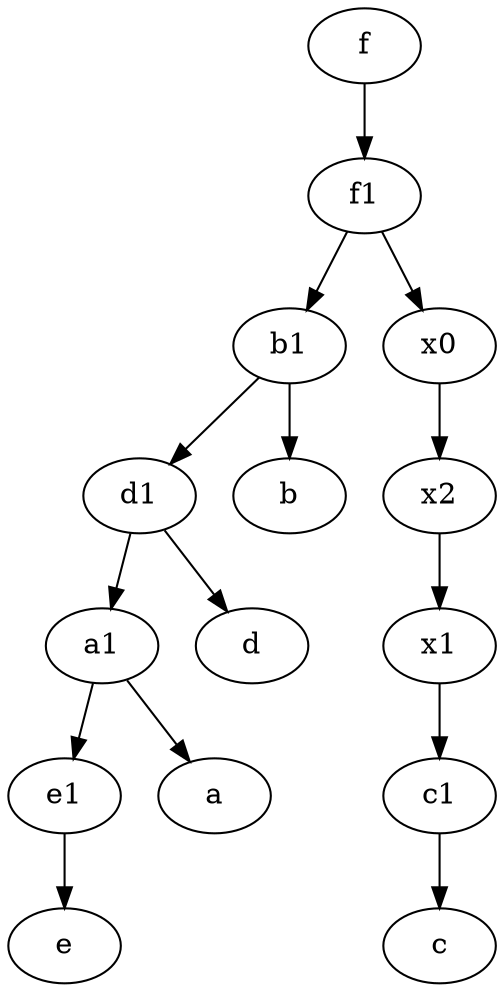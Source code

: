 digraph  {
	f1;
	f [pos="15,45!"];
	b1 [pos="45,20!"];
	x0;
	e1 [pos="25,45!"];
	x2;
	a1 [pos="40,15!"];
	d1 [pos="25,30!"];
	c1 [pos="30,15!"];
	x1;
	a1 -> e1;
	e1 -> e;
	a1 -> a;
	b1 -> b;
	d1 -> a1;
	c1 -> c;
	x0 -> x2;
	x1 -> c1;
	x2 -> x1;
	f -> f1;
	f1 -> x0;
	b1 -> d1;
	f1 -> b1;
	d1 -> d;

	}